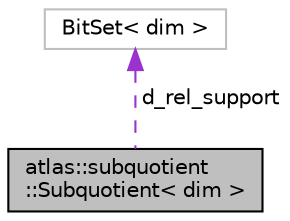 digraph "atlas::subquotient::Subquotient&lt; dim &gt;"
{
  edge [fontname="Helvetica",fontsize="10",labelfontname="Helvetica",labelfontsize="10"];
  node [fontname="Helvetica",fontsize="10",shape=record];
  Node1 [label="atlas::subquotient\l::Subquotient\< dim \>",height=0.2,width=0.4,color="black", fillcolor="grey75", style="filled", fontcolor="black"];
  Node2 -> Node1 [dir="back",color="darkorchid3",fontsize="10",style="dashed",label=" d_rel_support" ,fontname="Helvetica"];
  Node2 [label="BitSet\< dim \>",height=0.2,width=0.4,color="grey75", fillcolor="white", style="filled"];
}
